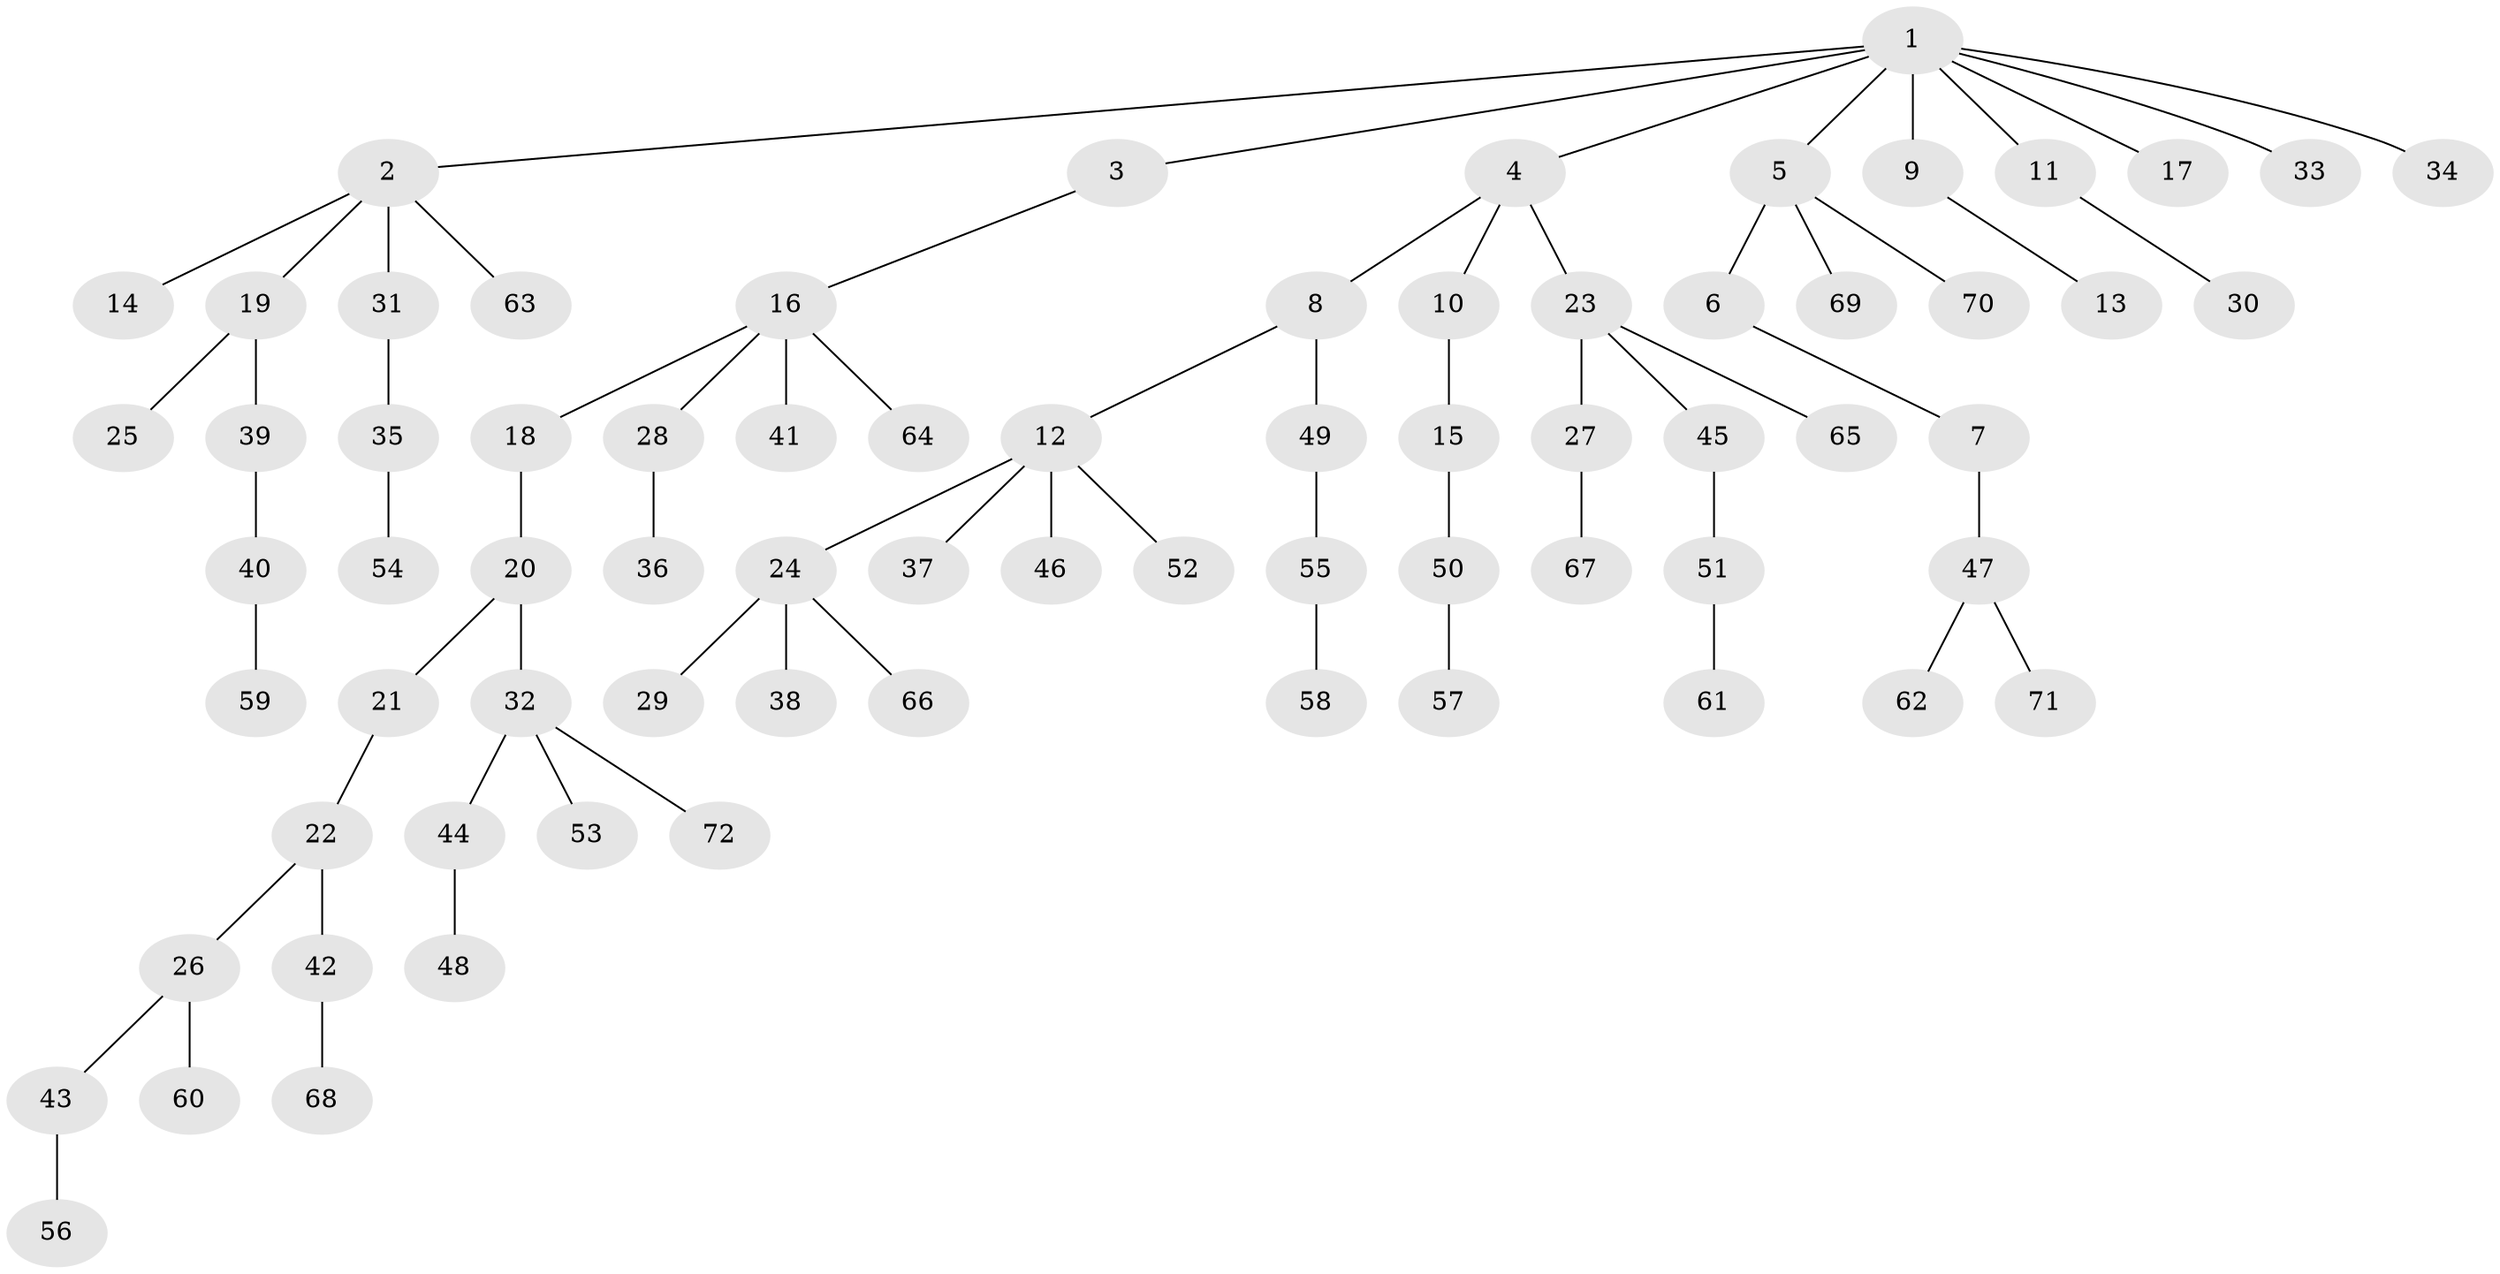 // coarse degree distribution, {8: 0.02040816326530612, 5: 0.04081632653061224, 2: 0.20408163265306123, 4: 0.061224489795918366, 6: 0.02040816326530612, 1: 0.5714285714285714, 3: 0.08163265306122448}
// Generated by graph-tools (version 1.1) at 2025/52/02/27/25 19:52:10]
// undirected, 72 vertices, 71 edges
graph export_dot {
graph [start="1"]
  node [color=gray90,style=filled];
  1;
  2;
  3;
  4;
  5;
  6;
  7;
  8;
  9;
  10;
  11;
  12;
  13;
  14;
  15;
  16;
  17;
  18;
  19;
  20;
  21;
  22;
  23;
  24;
  25;
  26;
  27;
  28;
  29;
  30;
  31;
  32;
  33;
  34;
  35;
  36;
  37;
  38;
  39;
  40;
  41;
  42;
  43;
  44;
  45;
  46;
  47;
  48;
  49;
  50;
  51;
  52;
  53;
  54;
  55;
  56;
  57;
  58;
  59;
  60;
  61;
  62;
  63;
  64;
  65;
  66;
  67;
  68;
  69;
  70;
  71;
  72;
  1 -- 2;
  1 -- 3;
  1 -- 4;
  1 -- 5;
  1 -- 9;
  1 -- 11;
  1 -- 17;
  1 -- 33;
  1 -- 34;
  2 -- 14;
  2 -- 19;
  2 -- 31;
  2 -- 63;
  3 -- 16;
  4 -- 8;
  4 -- 10;
  4 -- 23;
  5 -- 6;
  5 -- 69;
  5 -- 70;
  6 -- 7;
  7 -- 47;
  8 -- 12;
  8 -- 49;
  9 -- 13;
  10 -- 15;
  11 -- 30;
  12 -- 24;
  12 -- 37;
  12 -- 46;
  12 -- 52;
  15 -- 50;
  16 -- 18;
  16 -- 28;
  16 -- 41;
  16 -- 64;
  18 -- 20;
  19 -- 25;
  19 -- 39;
  20 -- 21;
  20 -- 32;
  21 -- 22;
  22 -- 26;
  22 -- 42;
  23 -- 27;
  23 -- 45;
  23 -- 65;
  24 -- 29;
  24 -- 38;
  24 -- 66;
  26 -- 43;
  26 -- 60;
  27 -- 67;
  28 -- 36;
  31 -- 35;
  32 -- 44;
  32 -- 53;
  32 -- 72;
  35 -- 54;
  39 -- 40;
  40 -- 59;
  42 -- 68;
  43 -- 56;
  44 -- 48;
  45 -- 51;
  47 -- 62;
  47 -- 71;
  49 -- 55;
  50 -- 57;
  51 -- 61;
  55 -- 58;
}
